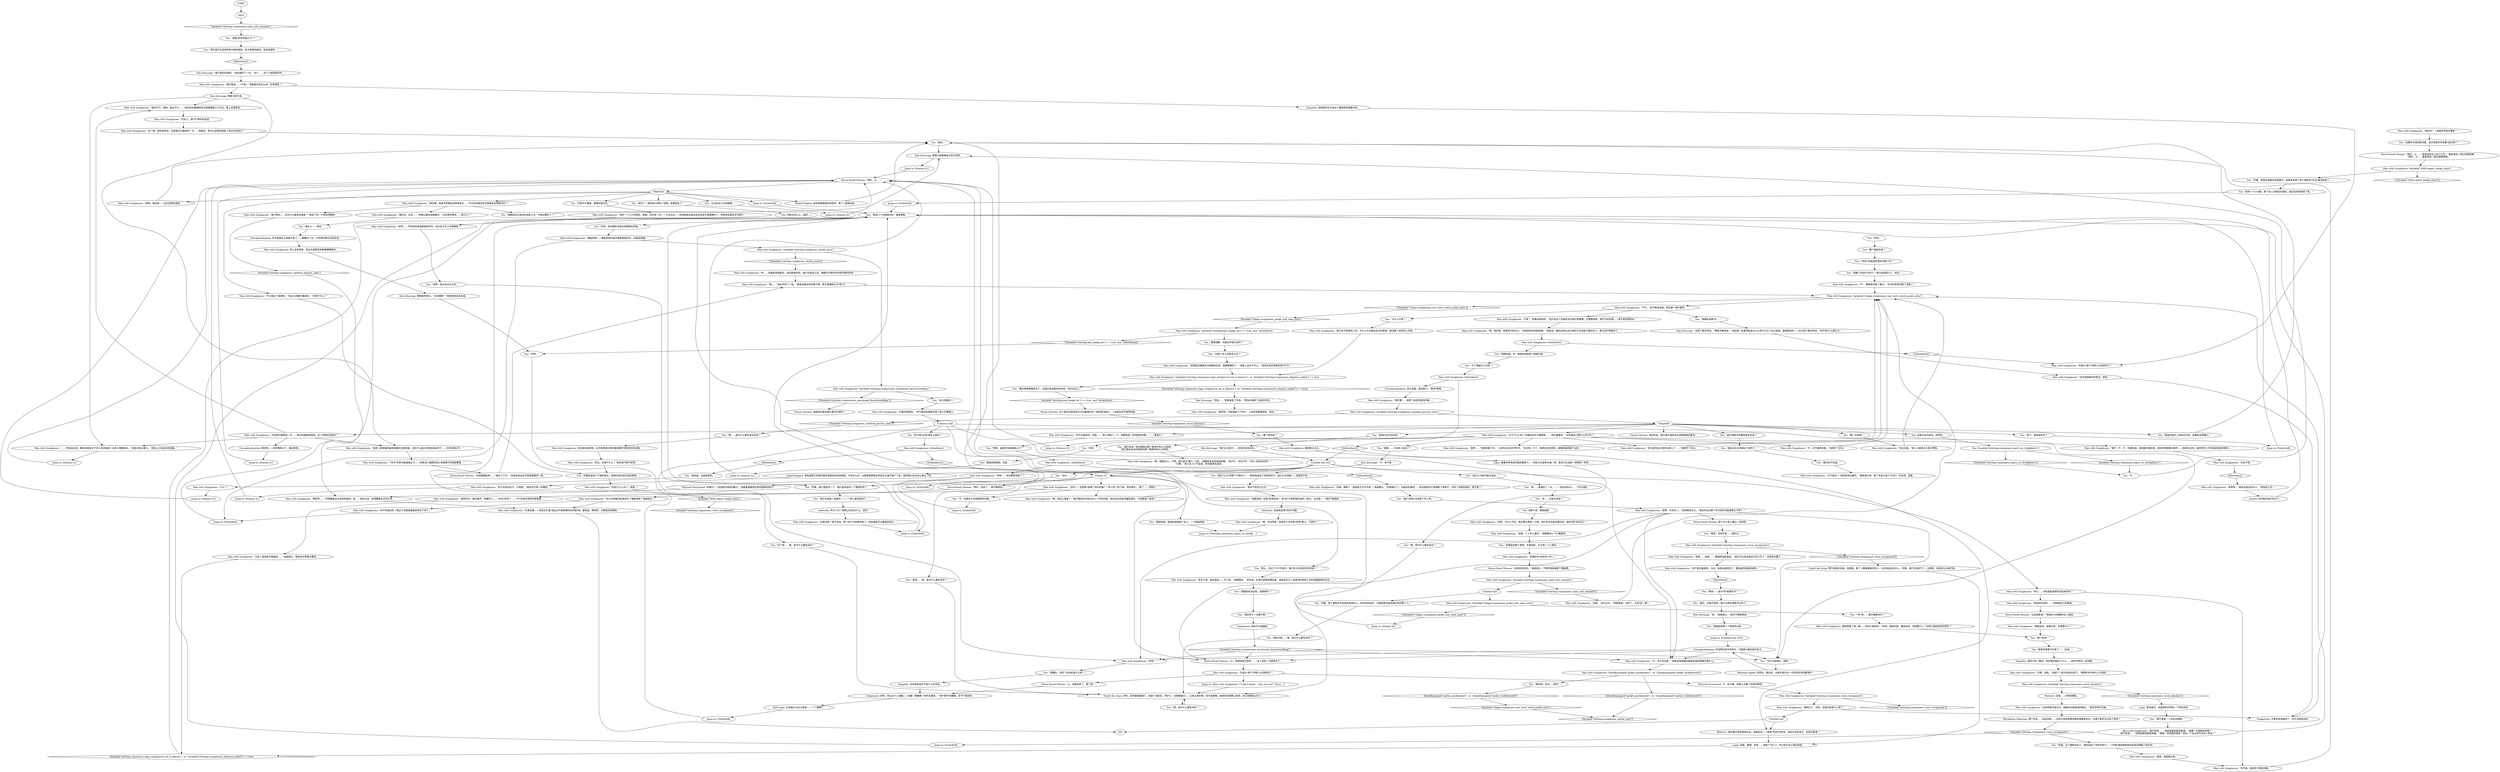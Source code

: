 # WHIRLING F1 / MAN WITH SUNGLASSES
# Man with Sunglasses (Vicquemare)
# ==================================================
digraph G {
	  0 [label="START"];
	  1 [label="input"];
	  2 [label="Jump to: [Station 41]"];
	  3 [label="You: 这家伙有点奇怪，弄明白。"];
	  4 [label="You: Variable[\"whirling.viquemare_esprit_wc_firefighters\"]"];
	  5 [label="Variable[\"whirling.viquemare_esprit_wc_firefighters\"]", shape=diamond];
	  6 [label="!(Variable[\"whirling.viquemare_esprit_wc_firefighters\"])", shape=diamond];
	  7 [label="You: “为什么不呢？”"];
	  8 [label="Man with Sunglasses: “因为这不是我的工作。为什么不去做你自己的事情，解决那个该死的上吊男。”"];
	  9 [label="Jump to: [VickyHuB]"];
	  10 [label="Man with Sunglasses: “完全正确。”男人兴奋地点头表示赞同。"];
	  11 [label="Man with Sunglasses: “我不知道……”他轻拍着前额思索着。“就像一坨悲剧的狗屎？”\n“我不知道……”他轻拍着前额思索着。“就像一坨悲剧的狗屎？站在一个远比你专业的人旁边？”"];
	  12 [label="Man with Sunglasses: IsKimHere()"];
	  13 [label="IsKimHere()", shape=diamond];
	  14 [label="!(IsKimHere())", shape=diamond];
	  15 [label="Man with Sunglasses: “哦，假想的41。行啊，我们来*幻想*一下吧。”他略带攻击性地眨眨眼。“我不忙，你也不忙，不如一起来玩玩吧！”\n“行啊，”男人叹了口气说道，等待着你的发言。"];
	  16 [label="You: “那么，在这个平行宇宙中，我们的关系会是怎样的呢？”"];
	  17 [label="Jump to: [Station 41]"];
	  18 [label="Jump to: [Station 41]"];
	  19 [label="Kim Kitsuragi: “我不是你的搭档。”他迅速回了一句。“这个……这个小组是临时的。”"];
	  20 [label="You: “不，你根本不会束缚我的风格。”"];
	  21 [label="You: “我做好自己该死的本职工作，不再纠缠你了？”"];
	  22 [label="Man with Sunglasses: “完美，棒极了，我他妈才不在乎呢！”他摇着头。“别管我们了，去做你的事吧……而且我指的不是喝醉了尿裤子，对吧？你是知道的，是不是？”"];
	  23 [label="Man with Sunglasses: “真的吗？！我很好奇是在哪里？！”"];
	  24 [label="Man with Sunglasses: Variable[\"whirling.vicquemare_voice_recognized\"]"];
	  25 [label="Variable[\"whirling.vicquemare_voice_recognized\"]", shape=diamond];
	  26 [label="!(Variable[\"whirling.vicquemare_voice_recognized\"])", shape=diamond];
	  27 [label="Man with Sunglasses: “或者……或者……”墨镜男竖起食指。“我们可以回去做自己的工作了，这真是太蠢了……”"];
	  28 [label="Kim Kitsuragi: “我们正在努力……但情况有些复杂。”"];
	  29 [label="You: “等等——或许*你*能帮忙吗？”"];
	  30 [label="Rhetoric: 就好像在等待某种反应，或者回应——某种*咔哒*的声音。但这并没有发生，这家伙是谁？"];
	  31 [label="You: “你看起来像个累赘。无意冒犯，不过我一个人更好。”"];
	  32 [label="Man with Sunglasses: “我也不行，搭档。我也不行……”他灰色的眼睛突然从玻璃镜框上方闪过。看上去很悲伤。"];
	  33 [label="Empathy: 虽然只有一瞬间，但好像你看到了什么……悲伤中带有一丝同情。"];
	  34 [label="Man with Sunglasses: “实际上，我*不*想听你说话。”"];
	  35 [label="Horse-Faced Woman: “拜托，让……”他身边的女人叹了口气。“看来他这一周过得很艰难。”\n“拜托，让……看来他这一周过得很艰难。”"];
	  36 [label="You: “是的。”"];
	  37 [label="Man with Sunglasses: “我的天，还有……”他难以置信地看着你。“你还想问更多……是什么？”"];
	  38 [label="Man with Sunglasses: “那好吧……”他调整着自己金色的假发，咳……他的头发，他调整着自己的头发。"];
	  39 [label="Conceptualization: 你不能就这么放着不管了——颠覆这一切。大写锁定模式去回复他。"];
	  40 [label="Man with Sunglasses: “我敢说他一定是*受宠若惊*，但*金*不是思维实验的一部分。在这里——*我们*是搭档。”"];
	  41 [label="Man with Sunglasses: “你看你那屎样。”你气恼的脸倒映在那个男人的墨镜上。"];
	  42 [label="Man with Sunglasses: “没错。”他点点头。“明星警探。当然了，又来*这一套*。”"];
	  43 [label="You: “*现在*你能回答我的问题了吗？”"];
	  44 [label="Man with Sunglasses: “你不会相信的，但是……”男人停顿了一下，想要制造一些戏剧性效果。“……警官们！”"];
	  45 [label="You: “我永远无法侦破这个案件了。”"];
	  46 [label="You: “成功了！我的努力得到了回报！我要成名了！”"];
	  47 [label="Horse-Faced Woman: “让，他很明显在承受……”女人说到一半就停住了。"];
	  48 [label="Jump to: [whirling.viquemare_esprit_wc_firefig ...]"];
	  49 [label="You: “不。”"];
	  50 [label="Man with Sunglasses: “我不明白……你为什么要告诉我呢？”他给了你一个怪异的眼神。"];
	  51 [label="Esprit de Corps: 好吧，显然是我搞错了。他是个消防员、男护士、动物管理员——之类之类的吧。但不是警察。继续你的警察公务吧，别让我再阻止你了。"];
	  52 [label="Composure: 好吧，所以这个人很酷——他像一尊雕像一样杵在那里，一尊*愤怒*的雕像，他*不*喜欢你。"];
	  53 [label="Logic: 毫无疑问，他是想好好欣赏一下你的夹克。"];
	  54 [label="Kim Kitsuragi: 警督面色苍白。“没有警徽？”他默默地自言自语。"];
	  55 [label="Visual Calculus: 这个家伙的某些地方与你脑海中的一张脸很*相似*。一张相似却不相同的脸。"];
	  56 [label="You: “你看起来是个不错的家伙，我很乐意你成为我的搭档。”"];
	  57 [label="Man with Sunglasses: “就是一群穿着西装和制服的无聊混蛋。没有什么能比你更加放纵的了——世外的肺之子。”"];
	  58 [label="Man with Sunglasses: “又来？我真是不敢相信……”他摇摇头，看起来非常难以置信。"];
	  59 [label="You: “谁是*世外的肺之子*？”"];
	  60 [label="You: “我就知道！我就知道我是个名人，一个超级明星。”"];
	  61 [label="Man with Sunglasses: “好吧？！”"];
	  62 [label="You: “这个嘛……嘿，我为什么要告诉你？”"];
	  63 [label="Jump to: [VickyHuB]"];
	  64 [label="You: “基本上——是的。”"];
	  65 [label="Man with Sunglasses: “你不知道动机？那这个双重遮掩就显得太干净了。”"];
	  66 [label="Empathy: 这对他来说也不是什么好消息。"];
	  67 [label="Horse-Faced Woman: “比如说卧底？”穿着RCM制服的女人插话。"];
	  68 [label="Man with Sunglasses: “什么？”"];
	  69 [label="Jump to: [Untitled hub (02)]"];
	  70 [label="Man with Sunglasses: “没错，个人的小爱好。”他揶揄地上下打量着你。"];
	  71 [label="You: “你是个名人还是怎么的？”"];
	  72 [label="Man with Sunglasses: “不如我们再疯狂一点……假设你跟我是搭档。这个思维实验如何？”"];
	  73 [label="Man with Sunglasses: “我不介意，我的朋友——不介意。”他摆摆手。“老实说，在我们假想的警局里，曾经发生过一些谁*能*配得上你的纯属虚构的谈话……”"];
	  74 [label="Man with Sunglasses: “你做好你*该死的工作*。”"];
	  75 [label="Kim Kitsuragi: 警督只是微微低头表示回答。"];
	  76 [label="Perception (Hearing): 那个声音……如此耳熟……当你打电话到警局报告警徽丢失时，你是不是听见过这个声音？"];
	  77 [label="Esprit de Corps: 那不是我的风格，他想着，看了一眼戴墨镜的男人，以及他身边的女人。天哪，他们生他的气了。也难怪，他没有认出他们来。"];
	  78 [label="You: “我看起来像一个燃烧的太阳。”"];
	  79 [label="Jump to: [VickyHuB]"];
	  80 [label="Man with Sunglasses: CheckEquipped(\"jacket_pissflaubert\")  or  CheckEquipped(\"jacket_fucktheworld\")"];
	  81 [label="CheckEquipped(\"jacket_pissflaubert\")  or  CheckEquipped(\"jacket_fucktheworld\")", shape=diamond];
	  82 [label="!(CheckEquipped(\"jacket_pissflaubert\")  or  CheckEquipped(\"jacket_fucktheworld\"))", shape=diamond];
	  83 [label="You: “那好吧，回见！”[离开。]"];
	  84 [label="You: “等下，我很有名吗？”"];
	  85 [label="You: “你不是*必须*得这么做吗？”"];
	  86 [label="You: “就像纪尧姆·列……”"];
	  87 [label="You: “就像……卡拉斯·马佐夫？”"];
	  88 [label="Jump to: [Station 41]"];
	  89 [label="Man with Sunglasses: Variable[\"whirling.vicquemare_main_hub_reached\"]"];
	  90 [label="Variable[\"whirling.vicquemare_main_hub_reached\"]", shape=diamond];
	  91 [label="!(Variable[\"whirling.vicquemare_main_hub_reached\"])", shape=diamond];
	  92 [label="Untitled hub"];
	  93 [label="Man with Sunglasses: Variable[\"whirling.viquemare_logic_antipassive_he_is_famous\"]  or  Variable[\"whirling.vicquemare_disguise_asked\"] == true"];
	  94 [label="Variable[\"whirling.viquemare_logic_antipassive_he_is_famous\"]  or  Variable[\"whirling.vicquemare_disguise_asked\"] == true", shape=diamond];
	  95 [label="!(Variable[\"whirling.viquemare_logic_antipassive_he_is_famous\"]  or  Variable[\"whirling.vicquemare_disguise_asked\"] == true)", shape=diamond];
	  96 [label="You: “最近我把警徽弄丢了，当我打电话报告的时候，你也在边上。”"];
	  97 [label="You: “如果你不想回答问题，或许愿意听听我要*说的话*？”"];
	  98 [label="You: “听着，那个被枪击并且被吊起来的人。枪杀他的凶手，可能就是伪装他被吊死的那个人。”"];
	  99 [label="Man with Sunglasses: “所以……你知道是谁把他吊起来的吗？”"];
	  100 [label="Authority: 听见了吗？他想让你说点什么。说吧！"];
	  101 [label="Man with Sunglasses: Variable[\"whirling.viquemare_viscal_familiar\"]"];
	  102 [label="Variable[\"whirling.viquemare_viscal_familiar\"]", shape=diamond];
	  103 [label="!(Variable[\"whirling.viquemare_viscal_familiar\"])", shape=diamond];
	  104 [label="Rhetoric: 没错……仍然是嘲讽。"];
	  105 [label="Jump to: [Station 41]"];
	  106 [label="Man with Sunglasses: “*世外*的肝功能衰竭之子——自愿深入酒精狂热以侦破案件的超级警察。”"];
	  107 [label="Man with Sunglasses: IsKimHere()"];
	  108 [label="IsKimHere()", shape=diamond];
	  109 [label="!(IsKimHere())", shape=diamond];
	  110 [label="Man with Sunglasses: “好吧……你去哪里找她了？”"];
	  111 [label="Man with Sunglasses: “我并不是在打比方。”"];
	  112 [label="a famous hub"];
	  113 [label="Man with Sunglasses: “当这种情况发生时，我建议你接受他的建议。”他苦涩地补充道。"];
	  114 [label="Man with Sunglasses: “好吧……不如你别再浪费我的时间，去办自己手上的事情呢？”"];
	  115 [label="Jump to: [VickyHuB]"];
	  116 [label="Man with Sunglasses: “你不是在骗我吧，马伦。我老远就闻到了。整座城市都臭烘烘的。”"];
	  117 [label="Jump to: [VickyHuB]"];
	  118 [label="Logic: 西装、墨镜、发型……他是个*名人*。所以你才会认得这张脸。"];
	  119 [label="You: “像个革命者？”"];
	  120 [label="Man with Sunglasses: “哦不！不，不！你要知道，我很喜欢看其他，更好的警察解决案件——我得告诉你，能欣赏你工作的英姿是我的荣幸……”"];
	  121 [label="Man with Sunglasses: 墨镜男看了她一眼——然后又看回你：“好吧，超级巨星。跟我说说，你想要什么？你想让我拍拍你的背吗？”"];
	  122 [label="Man with Sunglasses: “你是从*那个时候*认出我的吗？”"];
	  123 [label="You: “好吧。”"];
	  124 [label="Empathy: 他想保护你不受这个墨镜男的粗暴对待。"];
	  125 [label="Man with Sunglasses: “这也是我最初的想法，是的。”"];
	  126 [label="Man with Sunglasses: IsKimHere()"];
	  127 [label="IsKimHere()", shape=diamond];
	  128 [label="!(IsKimHere())", shape=diamond];
	  129 [label="Conceptualization: 深入挖掘，更加努力，*更加*聪明。"];
	  130 [label="Jump to: [Station 41]"];
	  131 [label="You: “我们*再来*谈谈那个吊人吧。”"];
	  132 [label="Visual Calculus: 祝你好运，那对镜片看起来比焊接眼镜还要深。"];
	  133 [label="Man with Sunglasses: “现在，你想干什么？”他的语气很不耐烦。"];
	  134 [label="Man with Sunglasses: “哦……”他似乎吃了一惊。“那就去解决你的案子啊，那才能被称之为*努力*。”"];
	  135 [label="Man with Sunglasses: “不！”墨镜男举起了拳头。“你可别再念叨那个混蛋了。”"];
	  136 [label="Kim Kitsuragi: “这是个都市传说，”警督平静地说。“说的是一名警官卧底太久以至于忘记了自己是谁。就像我说的——这只是个都市传说。*你不是*什么肺之子。”"];
	  137 [label="Man with Sunglasses: “茱蒂特，”他转向身边的女人。“帮我说几句。”"];
	  138 [label="Composure: 她在尽力板着脸。"];
	  139 [label="You: “等等，你的声音……我听过。”"];
	  140 [label="You: “听着，这个被枪杀的人，被伪装成了吊死的样子——*可能*就是被把他吊起来的那群人枪杀的。”"];
	  141 [label="You: “我们*认为*的那个开枪的人——把他伪装成了吊死的样子，我们正在找她——但是找不到。”"];
	  142 [label="You: “我们认为她可能在海边。”"];
	  143 [label="Physical Instrument: 知道吗？一定是因为他很*健壮*，他看着就像是在疯狂锻炼的样子。"];
	  144 [label="Man with Sunglasses: “远不及你的名气，大明星。”他的话不带一丝嘲讽。"];
	  145 [label="Man with Sunglasses: “如果我没被确诊为抑郁症的话，我都要爆笑了。”他看上去并不开心。“但现在我的答案还是*不行*。”"];
	  146 [label="Station 41"];
	  147 [label="Horse-Faced Woman: “拜托，让……”"];
	  148 [label="Man with Sunglasses: “这个嘛，就乔装而言，这是我见过最好的一次……我是说，我可以发誓你就是个真正的流浪汉！”"];
	  149 [label="Man with Sunglasses: “跟我说说，超级巨星，你想要什么？”"];
	  150 [label="Man with Sunglasses: “那好吧，可能就是个*巧合*，人的声音都很相似。再见。”"];
	  151 [label="You: “听着，我只是想问一下：我们是来自同一个警局的吗？”"];
	  152 [label="You: “那我们谈点别的吧。”"];
	  153 [label="Man with Sunglasses: Variable[\"village.vicquemare_jacket_exit_seen_once\"]"];
	  154 [label="Variable[\"village.vicquemare_jacket_exit_seen_once\"]", shape=diamond];
	  155 [label="!(Variable[\"village.vicquemare_jacket_exit_seen_once\"])", shape=diamond];
	  156 [label="You: “*你*有……案件要解决吗？”"];
	  157 [label="Jump to: [VickyHuB]"];
	  158 [label="Man with Sunglasses: “行啊，说吧。”他换了个较为轻松的语气。“我想听听你有什么可说的。”"];
	  159 [label="PREHUB"];
	  160 [label="Man with Sunglasses: Variable[\"whirling.vicquemare_voice_recognized\"]"];
	  161 [label="Variable[\"whirling.vicquemare_voice_recognized\"]", shape=diamond];
	  162 [label="!(Variable[\"whirling.vicquemare_voice_recognized\"])", shape=diamond];
	  163 [label="Man with Sunglasses: “我明白了，好的。但是动机是什么呢？”"];
	  164 [label="Man with Sunglasses: “是啊，我能看出来。”"];
	  165 [label="Man with Sunglasses: “可不是吗？”他转身背对着你。“那就再见吧，那个声音只是个*巧合*。你走吧，混蛋。”"];
	  166 [label="You: “金……这家伙是谁？”"];
	  167 [label="You: “我指的是天上神圣的太阳，我看起来很像它。”"];
	  168 [label="Man with Sunglasses: “哦天哪……是那个该死的肌肉的事……”"];
	  169 [label="Man with Sunglasses: “好啊，为什么不呢，我们重头再来一次吧。我们完全没有浪费时间，根本*就*没时间了！”"];
	  170 [label="Man with Sunglasses: “是啊，可有名了。”他热情地点头。“谁没听说过那个世外的肝功能衰竭之子呢？！”"];
	  171 [label="Jump to: [VickyHuB]"];
	  172 [label="You: “像个先知？”"];
	  173 [label="Man with Sunglasses: “别又是先知之类的玩意儿了……”他移开了目光。"];
	  174 [label="You: “我再也想象不出来了。”（总结。）"];
	  175 [label="Man with Sunglasses: “会吗？！还是我*束缚了你的风格*？”男人咬了咬下唇，然后摆手。“算了……*搭档*。”"];
	  176 [label="Man with Sunglasses: “你自己小心点儿，笨蛋！”"];
	  177 [label="Man with Sunglasses: “哇……你看起来很稳定，而且能够自控。请允许我这么说，酒精似乎真的对你有积极的影响。”"];
	  178 [label="Reaction Speed: 突然间，莫名地，与案件相关的一切浮现在你的脑海中！"];
	  179 [label="Man with Sunglasses: “这里往西？真不走运。那个地方已经被炸毁了，到处都是可以藏身的地方……”"];
	  180 [label="You: “咳……我遇到了一点……”（指向你的头）。“记忆问题。”"];
	  181 [label="Jump to: [Man with Sunglasses: \"\"I don't know... why are you?\" He g...\"]"];
	  182 [label="Man with Sunglasses: 他还是没有回答，似乎是想透过他的墨镜更好地欣赏你的衣服。"];
	  183 [label="Man with Sunglasses: Variable[\"whirling.kim_badge_lie\"] == true  and  IsKimHere()"];
	  184 [label="Variable[\"whirling.kim_badge_lie\"] == true  and  IsKimHere()", shape=diamond];
	  185 [label="!(Variable[\"whirling.kim_badge_lie\"] == true  and  IsKimHere())", shape=diamond];
	  186 [label="You: “墨镜很酷，你是在乔装打扮吗？”"];
	  187 [label="Man with Sunglasses: “关于*什么*的？你看起来并不像警察……”他打量着你。“你知道自己像什么样子吗？”"];
	  188 [label="You: “好吧，你的确有可能会束缚我的风格。”"];
	  189 [label="Man with Sunglasses: “你认为他被吊起来是为了掩盖真相？掩盖枪击？”"];
	  190 [label="You: “我有一个小问题。那个吊人仍然挂在那里，我还没有把他放下来。”"];
	  191 [label="You: “也许……”"];
	  192 [label="Physical Instrument: 不，你不像。你看上去像个年轻的神明。"];
	  193 [label="Man with Sunglasses: 男人没有回答，他正忙着疯狂地眯着眼睛看你。"];
	  194 [label="Jump to: [Station 41]"];
	  195 [label="Man with Sunglasses: “是的先生，解决案件，抓捕坏人……*并且*听好了……*不*在两点钟的时候喝酒。”"];
	  196 [label="You: “等等，谁是肝功能衰竭之子？”"];
	  197 [label="Horse-Faced Woman: 那个女人脸上露出一抹窃笑。"];
	  198 [label="Horse-Faced Woman: “你的确看起来……”她叹了口气。“对他来说这似乎是很艰难的一周。”"];
	  199 [label="Drama: 他可能乔装打扮过了。"];
	  200 [label="Kim Kitsuragi: “恐怕……”警督放低了声音。“恐怕你误解了当前的状况。”"];
	  201 [label="You: “为了掩盖什么东西？”"];
	  202 [label="Untitled hub"];
	  203 [label="Untitled hub (02)"];
	  204 [label="Conceptualization: 你没明白其中的笑点，可能跟大脑的损伤有关。"];
	  205 [label="Visual Calculus: 他能透过那对镜片看见东西吗？"];
	  206 [label="You: “我不清楚——你告诉我啊。”"];
	  207 [label="You: “我们多谈一些你提到的那个假想中的41分局吧。”\n“我们再来谈谈你提到的那个假想中的41分局吧。”"];
	  208 [label="You: “我们想象中的警局里还有谁？”"];
	  209 [label="Horse-Faced Woman: “拜托，别说了，”她平静地说。"];
	  210 [label="Man with Sunglasses: “哦，是你啊，怪里怪气的天才。”他讽刺地冲你眨眨眼。“我是说，像你这种以非正统的方式来执行警务的人，那*必须*得是你了。”"];
	  211 [label="You: “其实我不应该把你称为我的搭档，金才是我的搭档，他会知道的。”"];
	  212 [label="Man with Sunglasses: “哦，别这么谦虚了，我们看到的可是长达几个月的伤害。说实话你还能活蹦乱跳的，已经算是个奇迹了……”"];
	  213 [label="Jump to: [Station 41]"];
	  214 [label="You: “是啊，我以前没见过你。”"];
	  215 [label="Horse-Faced Woman: “让，他都说好了。算了吧。”"];
	  216 [label="You: “我懂的，对吧？但动机是什么呢？”"];
	  217 [label="Man with Sunglasses: Variable[\"whirling.sunglasses_exited_once\"]"];
	  218 [label="Variable[\"whirling.sunglasses_exited_once\"]", shape=diamond];
	  219 [label="!(Variable[\"whirling.sunglasses_exited_once\"])", shape=diamond];
	  220 [label="Man with Sunglasses: Variable[\"whirling.vicquermare_mentioned_faroutsonoflang\"]"];
	  221 [label="Variable[\"whirling.vicquermare_mentioned_faroutsonoflang\"]", shape=diamond];
	  222 [label="!(Variable[\"whirling.vicquermare_mentioned_faroutsonoflang\"])", shape=diamond];
	  223 [label="You: “金比你酷多了。”"];
	  224 [label="Conceptualization: 那好吧——你听懂笑点了，就这样吧。"];
	  225 [label="Man with Sunglasses: “你是从*那个时候*认出我的吗？”"];
	  226 [label="You: “好吧。”"];
	  227 [label="Man with Sunglasses: “不，也不完全是。”很难说他隐藏在墨镜后面的眼镜在看什么。"];
	  228 [label="You: “像个超级巨星？”"];
	  229 [label="Man with Sunglasses: “不，并不像革命者。”他移开了目光。"];
	  230 [label="Man with Sunglasses: 墨镜男点点头。"];
	  231 [label="You: “像是犯罪搭档，还是……？”"];
	  232 [label="Man with Sunglasses: “……然后结论是，像你这般有才干的人应该组成一支单人警察部队。”他急切地点着头。“其他人只会扯你的后腿。”"];
	  233 [label="You: “想跟我多谈谈他，或者她吗？”"];
	  234 [label="Man with Sunglasses: IsKimHere()"];
	  235 [label="IsKimHere()", shape=diamond];
	  236 [label="!(IsKimHere())", shape=diamond];
	  237 [label="You: “我就知道，金！我就知道我是个超级巨星。”"];
	  238 [label="You: “*你*才是屎样，混蛋！”"];
	  239 [label="Man with Sunglasses: “哦天哪，我真不愿看到这种事发生……不过你知道怎样才能避免这种情况吗？”"];
	  240 [label="Man with Sunglasses: “掩盖真相——掩盖真相的始作俑者就是凶手，这能说得通。”"];
	  241 [label="You: “很有可能……嘿，我为什么要告诉你？”"];
	  242 [label="Suggestion: 不要考虑说服他了，你不可能成功的。"];
	  243 [label="Half Light: 这混蛋以为自己是谁——一个*警察*？"];
	  244 [label="Man with Sunglasses: “哦，你当然是！而且你工作非常*非常*努力，不是吗？”"];
	  245 [label="You: 可能也没什么。[离开。]"];
	  246 [label="Jump to: [VickyHuB]"];
	  247 [label="You: “嘿，我为什么要告诉你？”"];
	  248 [label="Man with Sunglasses: “乐意至极——但我正忙着*滚远点不要束缚你的风格*呢。要知道，帮助你，可能就会束缚你。”"];
	  249 [label="You: “是吗，可能不是吧。我不记得在哪里见过你了。”"];
	  250 [label="Kim Kitsuragi: 警督沉默不语。"];
	  251 [label="Authority: 他没有回答*你的*问题。"];
	  252 [label="Man with Sunglasses: Variable[\"village.vicquemare_saw_both_weird_jacket_exits\"]"];
	  253 [label="Variable[\"village.vicquemare_saw_both_weird_jacket_exits\"]", shape=diamond];
	  254 [label="!(Variable[\"village.vicquemare_saw_both_weird_jacket_exits\"])", shape=diamond];
	  255 [label="Man with Sunglasses: “不行，”他平静地说着，然后便一直盯着你。"];
	  256 [label="You: “就像个时运不济的人？我已经很努力了，老兄。”"];
	  257 [label="Man with Sunglasses: “是啊……”他摩挲着下巴，一边挤出长长的*啊*字。“有点吧，行了，我明白你的意思。就像他被車撞了似的。”"];
	  258 [label="Kim Kitsuragi: “不，他不是。”"];
	  259 [label="You: “我知道，这是故意的。”"];
	  260 [label="Man with Sunglasses: “不只是这个星期吧。”他从头到脚打量着你。“你想干什么？”"];
	  261 [label="Man with Sunglasses: Variable[\"TASK.report_badge_done\"]"];
	  262 [label="Variable[\"TASK.report_badge_done\"]", shape=diamond];
	  263 [label="!(Variable[\"TASK.report_badge_done\"])", shape=diamond];
	  264 [label="You: “听着，我现在调查的这起案件，结果发现那个男人被枪击*并且*被吊起来了……”"];
	  265 [label="Inland Empire: 谁知道我们所做的每件事情背后的原因呢。不知怎么的，从墨镜男那里征求意见让我平静了下来，就好像以前也这么做过一样。"];
	  266 [label="You: “嘿，我为什么要告诉你？”"];
	  267 [label="Man with Sunglasses: “你不能。我真的不相信你能。”"];
	  268 [label="You: “暂时还不知道。”"];
	  269 [label="Man with Sunglasses: “真他妈的该死……”他捏着自己的鼻梁。"];
	  270 [label="Kim Kitsuragi: “咳，”他摇摇头，“我可不想卷进来。”"];
	  271 [label="You: 沉默不语。微微屈膝。"];
	  272 [label="Inland Empire: 他在暗暗羡慕你的肌肉，每个人都是如此。"];
	  273 [label="Man with Sunglasses: Variable[\"whirling.sunglasses_casehub_passive_seen\"]"];
	  274 [label="Variable[\"whirling.sunglasses_casehub_passive_seen\"]", shape=diamond];
	  275 [label="!(Variable[\"whirling.sunglasses_casehub_passive_seen\"])", shape=diamond];
	  276 [label="VickyHuB"];
	  277 [label="You: “我有几个问题想问你，我是警察。”"];
	  278 [label="You: “像一坨狗屎？”"];
	  279 [label="You: “好吧。”"];
	  280 [label="Man with Sunglasses: “不是！”他激动地惊呼。“因为在这个思维实验中我们是警察。在警察局里，我们不会犯罪——更不是犯罪同伙。”"];
	  281 [label="Jump to: [Station 41]"];
	  282 [label="Horse-Faced Woman: “这样是没用的，”她摇摇头，不赞同地看着那个墨镜男。"];
	  283 [label="Man with Sunglasses: “完全不想。”"];
	  284 [label="You: “我的样子一点都不屎！”"];
	  285 [label="You: “过去的这几天很艰难……”"];
	  286 [label="You: “外表并不重要，重要的是内在。”"];
	  287 [label="Man with Sunglasses: “是啊，我知道——这正是我的意思。”"];
	  288 [label="Man with Sunglasses: “送你一个小小的预告，警督。迟早有一天——不会太远——你的新朋友就会告诉你他不再需要你了，然后他会建议你*滚开*。”"];
	  289 [label="Man with Sunglasses: “我打算说……*不是*，想看看你会怎么说。你觉得呢？”"];
	  290 [label="You: “我正在调查一起案件——一个男人被吊起来了。”"];
	  291 [label="You: “是啊……嘿，我为什么要告诉你？”"];
	  292 [label="Jump to: [VickyHuB]"];
	  293 [label="Logic: 就像你觉得这样能刺激智力——然后引出某种头绪一样。甚至可以说是一种惯例？奇怪……"];
	  294 [label="You: “嘿……我为什么要告诉你这些？”"];
	  0 -> 1
	  1 -> 90
	  2 -> 147
	  3 -> 4
	  4 -> 5
	  4 -> 6
	  5 -> 49
	  6 -> 49
	  7 -> 8
	  8 -> 93
	  9 -> 277
	  10 -> 252
	  11 -> 252
	  12 -> 13
	  12 -> 14
	  13 -> 259
	  14 -> 146
	  15 -> 147
	  16 -> 73
	  17 -> 147
	  18 -> 147
	  19 -> 289
	  20 -> 115
	  21 -> 75
	  22 -> 131
	  23 -> 97
	  24 -> 26
	  24 -> 27
	  26 -> 77
	  27 -> 116
	  28 -> 203
	  29 -> 249
	  30 -> 118
	  31 -> 74
	  32 -> 34
	  33 -> 158
	  34 -> 148
	  35 -> 261
	  36 -> 75
	  37 -> 64
	  38 -> 248
	  39 -> 193
	  40 -> 251
	  41 -> 112
	  42 -> 252
	  43 -> 256
	  44 -> 196
	  45 -> 268
	  46 -> 245
	  47 -> 122
	  49 -> 75
	  50 -> 274
	  51 -> 247
	  52 -> 243
	  53 -> 206
	  54 -> 123
	  55 -> 102
	  56 -> 176
	  57 -> 106
	  58 -> 94
	  59 -> 211
	  60 -> 48
	  61 -> 216
	  62 -> 51
	  63 -> 277
	  64 -> 39
	  65 -> 292
	  66 -> 52
	  67 -> 149
	  68 -> 130
	  69 -> 204
	  70 -> 31
	  71 -> 145
	  72 -> 232
	  72 -> 57
	  72 -> 32
	  72 -> 224
	  73 -> 233
	  74 -> 282
	  75 -> 2
	  76 -> 161
	  77 -> 118
	  78 -> 69
	  79 -> 277
	  80 -> 82
	  80 -> 83
	  81 -> 253
	  82 -> 218
	  83 -> 81
	  84 -> 171
	  85 -> 12
	  86 -> 136
	  87 -> 258
	  88 -> 147
	  89 -> 91
	  89 -> 92
	  90 -> 59
	  91 -> 42
	  92 -> 153
	  92 -> 98
	  93 -> 96
	  93 -> 95
	  94 -> 277
	  95 -> 200
	  96 -> 184
	  97 -> 35
	  98 -> 241
	  99 -> 267
	  99 -> 269
	  100 -> 179
	  101 -> 104
	  101 -> 103
	  102 -> 119
	  103 -> 53
	  104 -> 113
	  105 -> 147
	  106 -> 198
	  107 -> 109
	  107 -> 110
	  108 -> 19
	  109 -> 22
	  110 -> 63
	  110 -> 143
	  111 -> 40
	  112 -> 227
	  112 -> 238
	  112 -> 47
	  112 -> 85
	  112 -> 61
	  113 -> 76
	  114 -> 214
	  115 -> 277
	  116 -> 127
	  117 -> 277
	  118 -> 94
	  119 -> 230
	  120 -> 283
	  121 -> 172
	  122 -> 192
	  122 -> 181
	  122 -> 215
	  123 -> 62
	  124 -> 225
	  125 -> 242
	  126 -> 128
	  126 -> 129
	  127 -> 29
	  128 -> 203
	  128 -> 30
	  129 -> 168
	  130 -> 147
	  131 -> 170
	  133 -> 56
	  134 -> 252
	  135 -> 252
	  136 -> 125
	  137 -> 199
	  138 -> 221
	  139 -> 24
	  140 -> 164
	  141 -> 111
	  142 -> 180
	  143 -> 38
	  144 -> 105
	  145 -> 93
	  146 -> 175
	  146 -> 16
	  146 -> 209
	  146 -> 60
	  146 -> 157
	  147 -> 159
	  148 -> 36
	  149 -> 172
	  151 -> 290
	  152 -> 28
	  153 -> 155
	  153 -> 156
	  154 -> 183
	  155 -> 194
	  156 -> 121
	  157 -> 277
	  158 -> 101
	  159 -> 260
	  159 -> 46
	  159 -> 239
	  159 -> 79
	  159 -> 272
	  159 -> 285
	  159 -> 286
	  159 -> 287
	  160 -> 162
	  160 -> 163
	  161 -> 140
	  161 -> 246
	  163 -> 202
	  163 -> 242
	  164 -> 267
	  166 -> 271
	  167 -> 36
	  168 -> 273
	  169 -> 70
	  170 -> 227
	  170 -> 197
	  170 -> 238
	  170 -> 47
	  170 -> 61
	  171 -> 277
	  172 -> 174
	  173 -> 252
	  174 -> 33
	  175 -> 212
	  175 -> 20
	  175 -> 189
	  176 -> 262
	  177 -> 134
	  178 -> 204
	  179 -> 63
	  180 -> 166
	  181 -> 51
	  182 -> 133
	  183 -> 185
	  183 -> 186
	  184 -> 55
	  185 -> 123
	  186 -> 71
	  187 -> 257
	  187 -> 229
	  187 -> 173
	  187 -> 207
	  187 -> 87
	  187 -> 120
	  187 -> 88
	  187 -> 279
	  188 -> 240
	  189 -> 248
	  189 -> 65
	  190 -> 117
	  191 -> 151
	  192 -> 160
	  193 -> 54
	  194 -> 147
	  195 -> 58
	  196 -> 107
	  197 -> 139
	  198 -> 134
	  199 -> 277
	  200 -> 150
	  201 -> 126
	  202 -> 30
	  202 -> 295
	  203 -> 99
	  203 -> 291
	  203 -> 265
	  203 -> 141
	  203 -> 142
	  203 -> 191
	  204 -> 227
	  204 -> 61
	  204 -> 238
	  204 -> 47
	  206 -> 11
	  207 -> 15
	  208 -> 45
	  209 -> 195
	  210 -> 234
	  211 -> 108
	  212 -> 36
	  213 -> 147
	  214 -> 151
	  215 -> 52
	  216 -> 66
	  217 -> 219
	  217 -> 220
	  219 -> 177
	  220 -> 222
	  220 -> 223
	  221 -> 227
	  221 -> 61
	  221 -> 238
	  221 -> 47
	  222 -> 205
	  223 -> 41
	  224 -> 18
	  226 -> 228
	  227 -> 80
	  228 -> 43
	  229 -> 252
	  230 -> 293
	  231 -> 281
	  232 -> 17
	  233 -> 284
	  234 -> 236
	  234 -> 237
	  235 -> 137
	  236 -> 225
	  237 -> 201
	  238 -> 178
	  239 -> 50
	  239 -> 21
	  239 -> 37
	  240 -> 217
	  240 -> 292
	  241 -> 51
	  242 -> 277
	  243 -> 9
	  244 -> 48
	  246 -> 277
	  247 -> 51
	  248 -> 295
	  249 -> 270
	  250 -> 232
	  250 -> 57
	  250 -> 32
	  251 -> 244
	  252 -> 254
	  252 -> 255
	  253 -> 218
	  254 -> 154
	  255 -> 280
	  255 -> 86
	  255 -> 7
	  256 -> 135
	  257 -> 252
	  258 -> 146
	  259 -> 68
	  260 -> 56
	  261 -> 264
	  261 -> 263
	  262 -> 25
	  264 -> 190
	  265 -> 144
	  266 -> 51
	  267 -> 36
	  268 -> 165
	  269 -> 67
	  270 -> 78
	  271 -> 169
	  272 -> 36
	  273 -> 275
	  273 -> 276
	  274 -> 38
	  275 -> 294
	  276 -> 3
	  276 -> 132
	  276 -> 167
	  276 -> 72
	  276 -> 44
	  276 -> 208
	  276 -> 84
	  276 -> 278
	  276 -> 152
	  276 -> 187
	  277 -> 188
	  278 -> 10
	  279 -> 231
	  280 -> 210
	  281 -> 147
	  282 -> 89
	  283 -> 235
	  284 -> 138
	  285 -> 213
	  286 -> 288
	  287 -> 36
	  288 -> 114
	  289 -> 250
	  289 -> 124
	  290 -> 100
	  291 -> 51
	  292 -> 277
	  293 -> 266
	  294 -> 182
}


